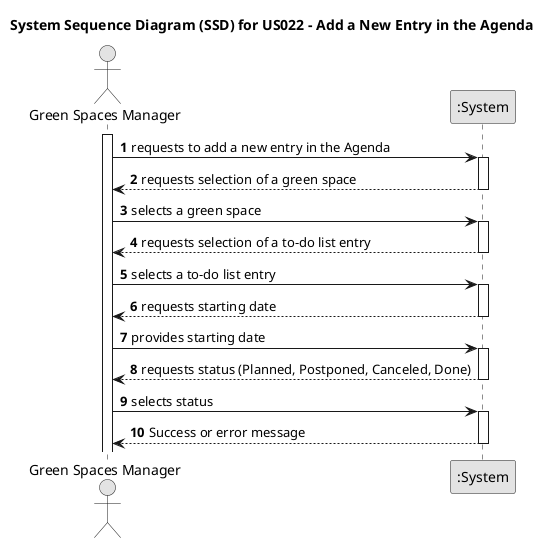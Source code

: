 @startuml
skinparam monochrome true
skinparam packageStyle rectangle
skinparam shadowing false

title System Sequence Diagram (SSD) for US022 - Add a New Entry in the Agenda

autonumber

actor "Green Spaces Manager" as GSM
participant ":System" as System


activate GSM

GSM -> System : requests to add a new entry in the Agenda
activate System
System --> GSM : requests selection of a green space

deactivate System

GSM -> System : selects a green space
activate System
System --> GSM : requests selection of a to-do list entry

deactivate System

GSM -> System : selects a to-do list entry
activate System
System --> GSM : requests starting date

deactivate System

GSM -> System : provides starting date
activate System
System --> GSM : requests status (Planned, Postponed, Canceled, Done)

deactivate System

GSM -> System : selects status
activate System
System --> GSM : Success or error message

deactivate System

@enduml